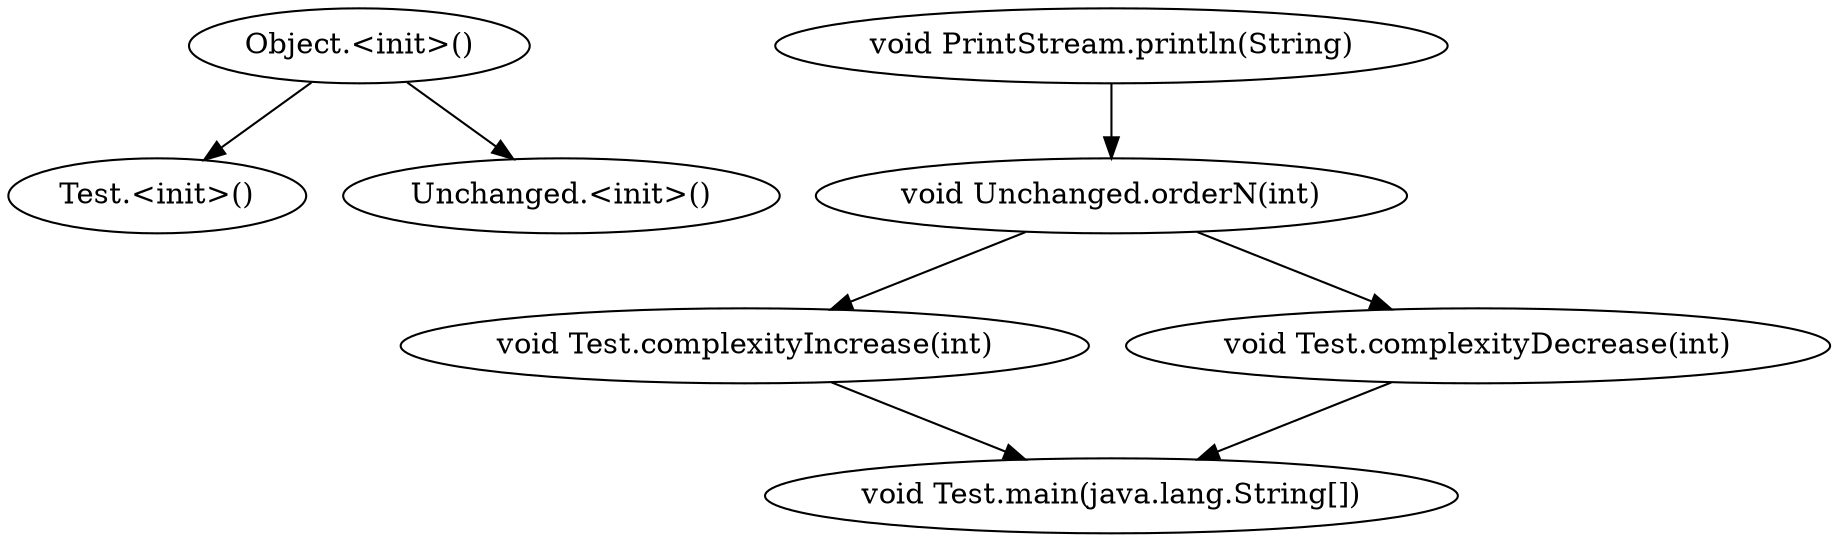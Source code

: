 
digraph callgraph {
  N1 [ label = "Test.<init>()", flag = true ];

  N5 [ label = "void Test.main(java.lang.String[])", flag = true ];

  N0 [ label = "Object.<init>()", flag = false ];
  N0 -> N6 ;
  N0 -> N1 ;

  N7 [ label = "void PrintStream.println(String)", flag = false ];
  N7 -> N2 ;

  N6 [ label = "Unchanged.<init>()", flag = false ];

  N4 [ label = "void Test.complexityIncrease(int)", flag = true ];
  N4 -> N5 ;

  N2 [ label = "void Unchanged.orderN(int)", flag = false ];
  N2 -> N4 ;
  N2 -> N3 ;

  N3 [ label = "void Test.complexityDecrease(int)", flag = true ];
  N3 -> N5 ;

}
